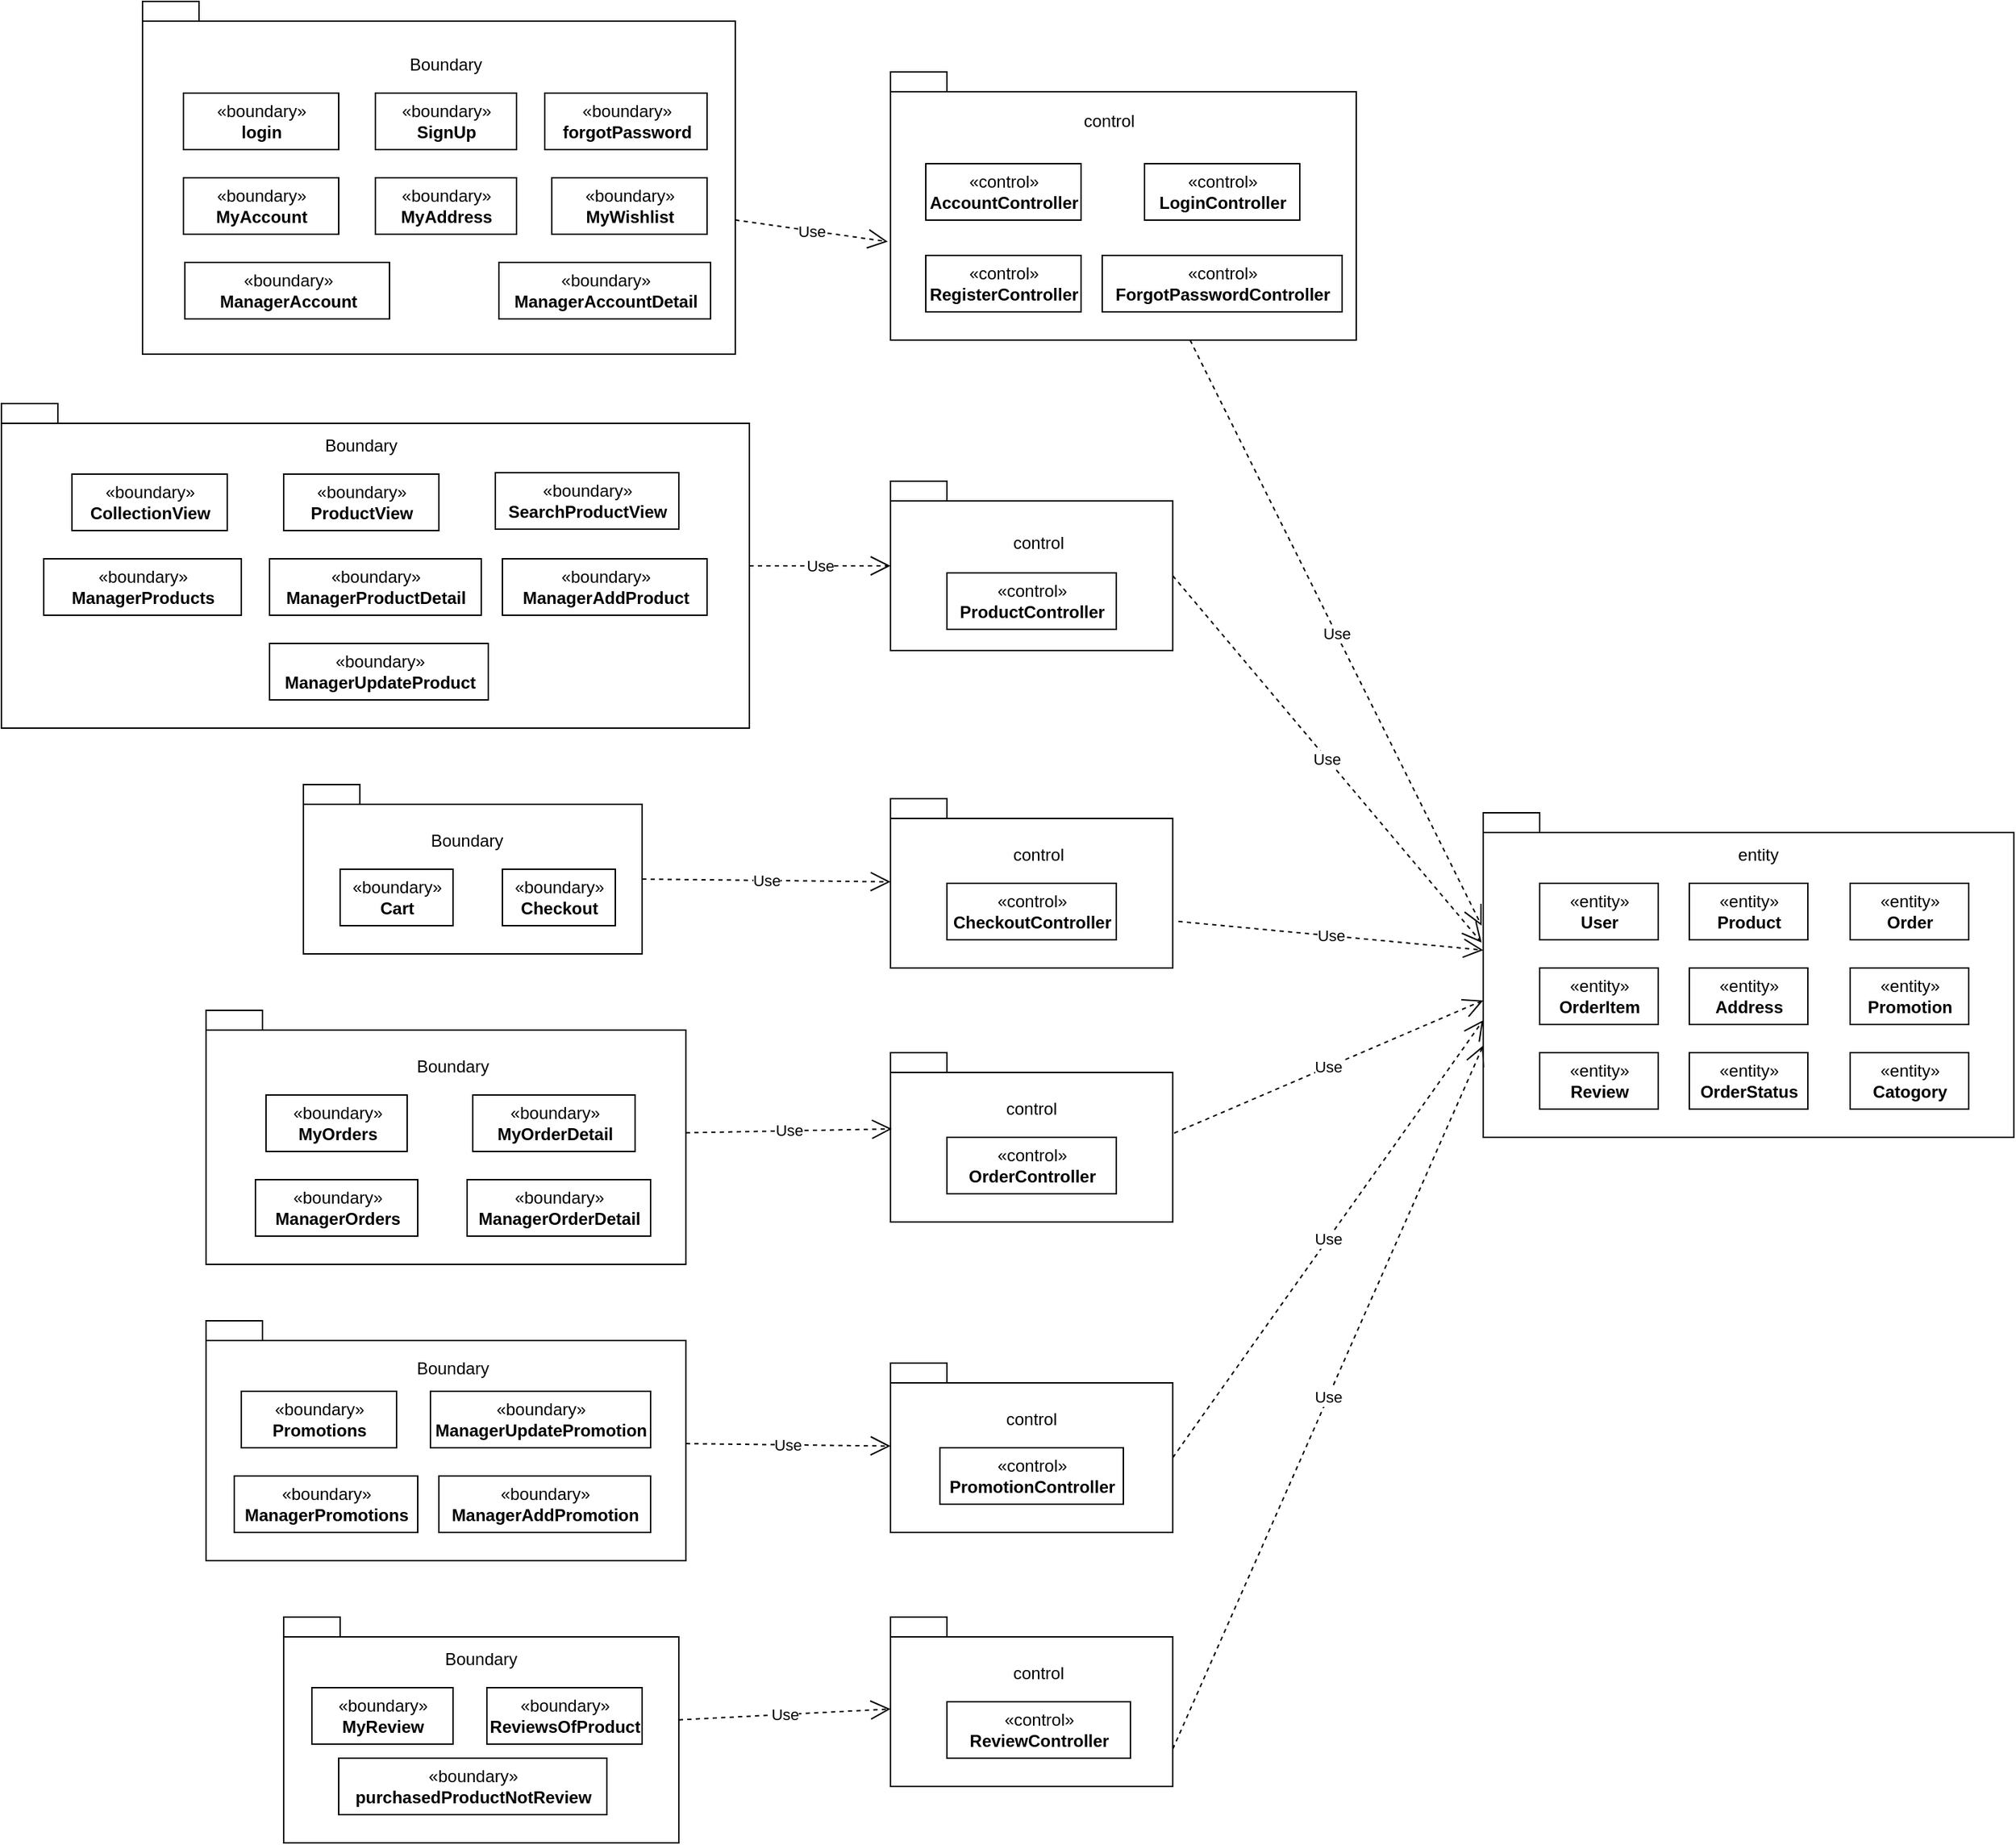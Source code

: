 <mxfile version="14.7.0" type="device"><diagram id="C5RBs43oDa-KdzZeNtuy" name="Page-1"><mxGraphModel dx="1108" dy="425" grid="1" gridSize="10" guides="1" tooltips="1" connect="1" arrows="1" fold="1" page="1" pageScale="1" pageWidth="827" pageHeight="1169" math="0" shadow="0"><root><mxCell id="WIyWlLk6GJQsqaUBKTNV-0"/><mxCell id="WIyWlLk6GJQsqaUBKTNV-1" parent="WIyWlLk6GJQsqaUBKTNV-0"/><mxCell id="Ty8F0p0zDvJwwcr6f1-V-33" value="" style="shape=folder;fontStyle=1;spacingTop=10;tabWidth=40;tabHeight=14;tabPosition=left;html=1;" vertex="1" parent="WIyWlLk6GJQsqaUBKTNV-1"><mxGeometry x="180" y="795" width="420" height="250" as="geometry"/></mxCell><mxCell id="Ty8F0p0zDvJwwcr6f1-V-34" value="«boundary»&lt;br&gt;&lt;b&gt;login&lt;/b&gt;" style="html=1;" vertex="1" parent="WIyWlLk6GJQsqaUBKTNV-1"><mxGeometry x="209" y="860" width="110" height="40" as="geometry"/></mxCell><mxCell id="Ty8F0p0zDvJwwcr6f1-V-35" value="«boundary»&lt;br&gt;&lt;b&gt;SignUp&lt;/b&gt;" style="html=1;" vertex="1" parent="WIyWlLk6GJQsqaUBKTNV-1"><mxGeometry x="345" y="860" width="100" height="40" as="geometry"/></mxCell><mxCell id="Ty8F0p0zDvJwwcr6f1-V-36" value="«boundary»&lt;br&gt;&lt;b&gt;forgotPassword&lt;/b&gt;" style="html=1;" vertex="1" parent="WIyWlLk6GJQsqaUBKTNV-1"><mxGeometry x="465" y="860" width="115" height="40" as="geometry"/></mxCell><mxCell id="Ty8F0p0zDvJwwcr6f1-V-38" value="«boundary»&lt;br&gt;&lt;b&gt;MyAccount&lt;/b&gt;" style="html=1;" vertex="1" parent="WIyWlLk6GJQsqaUBKTNV-1"><mxGeometry x="209" y="920" width="110" height="40" as="geometry"/></mxCell><mxCell id="Ty8F0p0zDvJwwcr6f1-V-40" value="" style="shape=folder;fontStyle=1;spacingTop=10;tabWidth=40;tabHeight=14;tabPosition=left;html=1;" vertex="1" parent="WIyWlLk6GJQsqaUBKTNV-1"><mxGeometry x="710" y="845" width="330" height="190" as="geometry"/></mxCell><mxCell id="Ty8F0p0zDvJwwcr6f1-V-41" value="«control»&lt;br&gt;&lt;b&gt;AccountController&lt;/b&gt;" style="html=1;" vertex="1" parent="WIyWlLk6GJQsqaUBKTNV-1"><mxGeometry x="735" y="910" width="110" height="40" as="geometry"/></mxCell><mxCell id="Ty8F0p0zDvJwwcr6f1-V-42" value="«control»&lt;br&gt;&lt;b&gt;LoginController&lt;/b&gt;" style="html=1;" vertex="1" parent="WIyWlLk6GJQsqaUBKTNV-1"><mxGeometry x="890" y="910" width="110" height="40" as="geometry"/></mxCell><mxCell id="Ty8F0p0zDvJwwcr6f1-V-43" value="«control»&lt;br&gt;&lt;b&gt;RegisterController&lt;/b&gt;" style="html=1;" vertex="1" parent="WIyWlLk6GJQsqaUBKTNV-1"><mxGeometry x="735" y="975" width="110" height="40" as="geometry"/></mxCell><mxCell id="Ty8F0p0zDvJwwcr6f1-V-44" value="«control»&lt;br&gt;&lt;b&gt;ForgotPasswordController&lt;/b&gt;" style="html=1;" vertex="1" parent="WIyWlLk6GJQsqaUBKTNV-1"><mxGeometry x="860" y="975" width="170" height="40" as="geometry"/></mxCell><mxCell id="Ty8F0p0zDvJwwcr6f1-V-45" value="" style="shape=folder;fontStyle=1;spacingTop=10;tabWidth=40;tabHeight=14;tabPosition=left;html=1;" vertex="1" parent="WIyWlLk6GJQsqaUBKTNV-1"><mxGeometry x="80" y="1080" width="530" height="230" as="geometry"/></mxCell><mxCell id="Ty8F0p0zDvJwwcr6f1-V-46" value="" style="shape=folder;fontStyle=1;spacingTop=10;tabWidth=40;tabHeight=14;tabPosition=left;html=1;" vertex="1" parent="WIyWlLk6GJQsqaUBKTNV-1"><mxGeometry x="710" y="1135" width="200" height="120" as="geometry"/></mxCell><mxCell id="Ty8F0p0zDvJwwcr6f1-V-47" value="«boundary»&lt;br&gt;&lt;b&gt;CollectionView&lt;/b&gt;" style="html=1;" vertex="1" parent="WIyWlLk6GJQsqaUBKTNV-1"><mxGeometry x="130" y="1130" width="110" height="40" as="geometry"/></mxCell><mxCell id="Ty8F0p0zDvJwwcr6f1-V-48" value="«boundary»&lt;br&gt;&lt;b&gt;ProductView&lt;/b&gt;" style="html=1;" vertex="1" parent="WIyWlLk6GJQsqaUBKTNV-1"><mxGeometry x="280" y="1130" width="110" height="40" as="geometry"/></mxCell><mxCell id="Ty8F0p0zDvJwwcr6f1-V-49" value="«boundary»&lt;br&gt;&lt;b&gt;SearchProductView&lt;/b&gt;" style="html=1;" vertex="1" parent="WIyWlLk6GJQsqaUBKTNV-1"><mxGeometry x="430" y="1129" width="130" height="40" as="geometry"/></mxCell><mxCell id="Ty8F0p0zDvJwwcr6f1-V-51" value="«boundary»&lt;br&gt;&lt;b&gt;ManagerAccount&lt;/b&gt;" style="html=1;" vertex="1" parent="WIyWlLk6GJQsqaUBKTNV-1"><mxGeometry x="210" y="980" width="145" height="40" as="geometry"/></mxCell><mxCell id="Ty8F0p0zDvJwwcr6f1-V-52" value="«boundary»&lt;br&gt;&lt;b&gt;ManagerAccountDetail&lt;/b&gt;" style="html=1;" vertex="1" parent="WIyWlLk6GJQsqaUBKTNV-1"><mxGeometry x="432.5" y="980" width="150" height="40" as="geometry"/></mxCell><mxCell id="Ty8F0p0zDvJwwcr6f1-V-54" value="«boundary»&lt;br&gt;&lt;b&gt;MyAddress&lt;/b&gt;" style="html=1;" vertex="1" parent="WIyWlLk6GJQsqaUBKTNV-1"><mxGeometry x="345" y="920" width="100" height="40" as="geometry"/></mxCell><mxCell id="Ty8F0p0zDvJwwcr6f1-V-55" value="«boundary»&lt;br&gt;&lt;b&gt;MyWishlist&lt;/b&gt;" style="html=1;" vertex="1" parent="WIyWlLk6GJQsqaUBKTNV-1"><mxGeometry x="470" y="920" width="110" height="40" as="geometry"/></mxCell><mxCell id="Ty8F0p0zDvJwwcr6f1-V-59" value="«boundary»&lt;br&gt;&lt;b&gt;ManagerProducts&lt;/b&gt;" style="html=1;" vertex="1" parent="WIyWlLk6GJQsqaUBKTNV-1"><mxGeometry x="110" y="1190" width="140" height="40" as="geometry"/></mxCell><mxCell id="Ty8F0p0zDvJwwcr6f1-V-60" value="«boundary»&lt;br&gt;&lt;b&gt;ManagerProductDetail&lt;/b&gt;" style="html=1;" vertex="1" parent="WIyWlLk6GJQsqaUBKTNV-1"><mxGeometry x="270" y="1190" width="150" height="40" as="geometry"/></mxCell><mxCell id="Ty8F0p0zDvJwwcr6f1-V-61" value="«boundary»&lt;br&gt;&lt;b&gt;ManagerAddProduct&lt;/b&gt;" style="html=1;" vertex="1" parent="WIyWlLk6GJQsqaUBKTNV-1"><mxGeometry x="435" y="1190" width="145" height="40" as="geometry"/></mxCell><mxCell id="Ty8F0p0zDvJwwcr6f1-V-62" value="" style="shape=folder;fontStyle=1;spacingTop=10;tabWidth=40;tabHeight=14;tabPosition=left;html=1;" vertex="1" parent="WIyWlLk6GJQsqaUBKTNV-1"><mxGeometry x="294" y="1350" width="240" height="120" as="geometry"/></mxCell><mxCell id="Ty8F0p0zDvJwwcr6f1-V-63" value="«boundary»&lt;br&gt;&lt;b&gt;Cart&lt;/b&gt;" style="html=1;" vertex="1" parent="WIyWlLk6GJQsqaUBKTNV-1"><mxGeometry x="320" y="1410" width="80" height="40" as="geometry"/></mxCell><mxCell id="Ty8F0p0zDvJwwcr6f1-V-64" value="«boundary»&lt;br&gt;&lt;b&gt;Checkout&lt;/b&gt;" style="html=1;" vertex="1" parent="WIyWlLk6GJQsqaUBKTNV-1"><mxGeometry x="435" y="1410" width="80" height="40" as="geometry"/></mxCell><mxCell id="Ty8F0p0zDvJwwcr6f1-V-66" value="" style="shape=folder;fontStyle=1;spacingTop=10;tabWidth=40;tabHeight=14;tabPosition=left;html=1;" vertex="1" parent="WIyWlLk6GJQsqaUBKTNV-1"><mxGeometry x="225" y="1510" width="340" height="180" as="geometry"/></mxCell><mxCell id="Ty8F0p0zDvJwwcr6f1-V-71" value="«boundary»&lt;br&gt;&lt;b&gt;MyOrderDetail&lt;/b&gt;" style="html=1;" vertex="1" parent="WIyWlLk6GJQsqaUBKTNV-1"><mxGeometry x="414" y="1570" width="115" height="40" as="geometry"/></mxCell><mxCell id="Ty8F0p0zDvJwwcr6f1-V-72" value="«boundary»&lt;br&gt;&lt;b&gt;MyOrders&lt;/b&gt;" style="html=1;" vertex="1" parent="WIyWlLk6GJQsqaUBKTNV-1"><mxGeometry x="267.5" y="1570" width="100" height="40" as="geometry"/></mxCell><mxCell id="Ty8F0p0zDvJwwcr6f1-V-73" value="«boundary»&lt;br&gt;&lt;b&gt;ManagerOrders&lt;/b&gt;" style="html=1;" vertex="1" parent="WIyWlLk6GJQsqaUBKTNV-1"><mxGeometry x="260" y="1630" width="115" height="40" as="geometry"/></mxCell><mxCell id="Ty8F0p0zDvJwwcr6f1-V-74" value="«boundary»&lt;br&gt;&lt;b&gt;ManagerOrderDetail&lt;/b&gt;" style="html=1;" vertex="1" parent="WIyWlLk6GJQsqaUBKTNV-1"><mxGeometry x="410" y="1630" width="130" height="40" as="geometry"/></mxCell><mxCell id="Ty8F0p0zDvJwwcr6f1-V-75" value="" style="shape=folder;fontStyle=1;spacingTop=10;tabWidth=40;tabHeight=14;tabPosition=left;html=1;" vertex="1" parent="WIyWlLk6GJQsqaUBKTNV-1"><mxGeometry x="225" y="1730" width="340" height="170" as="geometry"/></mxCell><mxCell id="Ty8F0p0zDvJwwcr6f1-V-76" value="«boundary»&lt;br&gt;&lt;b&gt;ManagerPromotions&lt;/b&gt;" style="html=1;" vertex="1" parent="WIyWlLk6GJQsqaUBKTNV-1"><mxGeometry x="245" y="1840" width="130" height="40" as="geometry"/></mxCell><mxCell id="Ty8F0p0zDvJwwcr6f1-V-77" value="«boundary»&lt;br&gt;&lt;b&gt;Promotions&lt;/b&gt;" style="html=1;" vertex="1" parent="WIyWlLk6GJQsqaUBKTNV-1"><mxGeometry x="250" y="1780" width="110" height="40" as="geometry"/></mxCell><mxCell id="Ty8F0p0zDvJwwcr6f1-V-78" value="«boundary»&lt;br&gt;&lt;b&gt;ManagerAddPromotion&lt;/b&gt;" style="html=1;" vertex="1" parent="WIyWlLk6GJQsqaUBKTNV-1"><mxGeometry x="390" y="1840" width="150" height="40" as="geometry"/></mxCell><mxCell id="Ty8F0p0zDvJwwcr6f1-V-79" value="«control»&lt;br&gt;&lt;b&gt;ProductController&lt;/b&gt;" style="html=1;" vertex="1" parent="WIyWlLk6GJQsqaUBKTNV-1"><mxGeometry x="750" y="1200" width="120" height="40" as="geometry"/></mxCell><mxCell id="Ty8F0p0zDvJwwcr6f1-V-80" value="" style="shape=folder;fontStyle=1;spacingTop=10;tabWidth=40;tabHeight=14;tabPosition=left;html=1;" vertex="1" parent="WIyWlLk6GJQsqaUBKTNV-1"><mxGeometry x="710" y="1360" width="200" height="120" as="geometry"/></mxCell><mxCell id="Ty8F0p0zDvJwwcr6f1-V-81" value="«control»&lt;br&gt;&lt;b&gt;CheckoutController&lt;/b&gt;" style="html=1;" vertex="1" parent="WIyWlLk6GJQsqaUBKTNV-1"><mxGeometry x="750" y="1420" width="120" height="40" as="geometry"/></mxCell><mxCell id="Ty8F0p0zDvJwwcr6f1-V-82" value="" style="shape=folder;fontStyle=1;spacingTop=10;tabWidth=40;tabHeight=14;tabPosition=left;html=1;" vertex="1" parent="WIyWlLk6GJQsqaUBKTNV-1"><mxGeometry x="280" y="1940" width="280" height="160" as="geometry"/></mxCell><mxCell id="Ty8F0p0zDvJwwcr6f1-V-84" value="«boundary»&lt;br&gt;&lt;b&gt;ManagerUpdatePromotion&lt;/b&gt;" style="html=1;" vertex="1" parent="WIyWlLk6GJQsqaUBKTNV-1"><mxGeometry x="384" y="1780" width="156" height="40" as="geometry"/></mxCell><mxCell id="Ty8F0p0zDvJwwcr6f1-V-87" value="«boundary»&lt;br&gt;&lt;b&gt;MyReview&lt;/b&gt;" style="html=1;" vertex="1" parent="WIyWlLk6GJQsqaUBKTNV-1"><mxGeometry x="300" y="1990" width="100" height="40" as="geometry"/></mxCell><mxCell id="Ty8F0p0zDvJwwcr6f1-V-88" value="«boundary»&lt;br&gt;&lt;b&gt;ReviewsOfProduct&lt;/b&gt;" style="html=1;" vertex="1" parent="WIyWlLk6GJQsqaUBKTNV-1"><mxGeometry x="424" y="1990" width="110" height="40" as="geometry"/></mxCell><mxCell id="Ty8F0p0zDvJwwcr6f1-V-89" value="«boundary»&lt;br&gt;&lt;b&gt;ManagerUpdateProduct&lt;/b&gt;" style="html=1;" vertex="1" parent="WIyWlLk6GJQsqaUBKTNV-1"><mxGeometry x="270" y="1250" width="155" height="40" as="geometry"/></mxCell><mxCell id="Ty8F0p0zDvJwwcr6f1-V-90" value="" style="shape=folder;fontStyle=1;spacingTop=10;tabWidth=40;tabHeight=14;tabPosition=left;html=1;" vertex="1" parent="WIyWlLk6GJQsqaUBKTNV-1"><mxGeometry x="710" y="1540" width="200" height="120" as="geometry"/></mxCell><mxCell id="Ty8F0p0zDvJwwcr6f1-V-91" value="«control»&lt;br&gt;&lt;b&gt;OrderController&lt;/b&gt;" style="html=1;" vertex="1" parent="WIyWlLk6GJQsqaUBKTNV-1"><mxGeometry x="750" y="1600" width="120" height="40" as="geometry"/></mxCell><mxCell id="Ty8F0p0zDvJwwcr6f1-V-92" value="" style="shape=folder;fontStyle=1;spacingTop=10;tabWidth=40;tabHeight=14;tabPosition=left;html=1;" vertex="1" parent="WIyWlLk6GJQsqaUBKTNV-1"><mxGeometry x="710" y="1760" width="200" height="120" as="geometry"/></mxCell><mxCell id="Ty8F0p0zDvJwwcr6f1-V-94" value="«control»&lt;br&gt;&lt;b&gt;PromotionController&lt;/b&gt;" style="html=1;" vertex="1" parent="WIyWlLk6GJQsqaUBKTNV-1"><mxGeometry x="745" y="1820" width="130" height="40" as="geometry"/></mxCell><mxCell id="Ty8F0p0zDvJwwcr6f1-V-95" value="" style="shape=folder;fontStyle=1;spacingTop=10;tabWidth=40;tabHeight=14;tabPosition=left;html=1;" vertex="1" parent="WIyWlLk6GJQsqaUBKTNV-1"><mxGeometry x="710" y="1940" width="200" height="120" as="geometry"/></mxCell><mxCell id="Ty8F0p0zDvJwwcr6f1-V-96" value="«control»&lt;br&gt;&lt;b&gt;ReviewController&lt;/b&gt;" style="html=1;" vertex="1" parent="WIyWlLk6GJQsqaUBKTNV-1"><mxGeometry x="750" y="2000" width="130" height="40" as="geometry"/></mxCell><mxCell id="Ty8F0p0zDvJwwcr6f1-V-97" value="«boundary»&lt;br&gt;&lt;b&gt;purchasedProductNotReview&lt;/b&gt;" style="html=1;" vertex="1" parent="WIyWlLk6GJQsqaUBKTNV-1"><mxGeometry x="319" y="2040" width="190" height="40" as="geometry"/></mxCell><mxCell id="Ty8F0p0zDvJwwcr6f1-V-98" value="&#10;&#10;&lt;span style=&quot;color: rgb(0, 0, 0); font-family: helvetica; font-size: 12px; font-style: normal; font-weight: 400; letter-spacing: normal; text-align: center; text-indent: 0px; text-transform: none; word-spacing: 0px; background-color: rgb(248, 249, 250); display: inline; float: none;&quot;&gt;control&lt;/span&gt;&#10;&#10;" style="shape=folder;fontStyle=1;spacingTop=10;tabWidth=40;tabHeight=14;tabPosition=left;html=1;" vertex="1" parent="WIyWlLk6GJQsqaUBKTNV-1"><mxGeometry x="1130" y="1370" width="376" height="230" as="geometry"/></mxCell><mxCell id="Ty8F0p0zDvJwwcr6f1-V-99" value="«entity»&lt;br&gt;&lt;b&gt;User&lt;/b&gt;" style="html=1;" vertex="1" parent="WIyWlLk6GJQsqaUBKTNV-1"><mxGeometry x="1170" y="1420" width="84" height="40" as="geometry"/></mxCell><mxCell id="Ty8F0p0zDvJwwcr6f1-V-100" value="«entity»&lt;br&gt;&lt;b&gt;Product&lt;/b&gt;" style="html=1;" vertex="1" parent="WIyWlLk6GJQsqaUBKTNV-1"><mxGeometry x="1276" y="1420" width="84" height="40" as="geometry"/></mxCell><mxCell id="Ty8F0p0zDvJwwcr6f1-V-101" value="«entity»&lt;br&gt;&lt;b&gt;Order&lt;/b&gt;" style="html=1;" vertex="1" parent="WIyWlLk6GJQsqaUBKTNV-1"><mxGeometry x="1390" y="1420" width="84" height="40" as="geometry"/></mxCell><mxCell id="Ty8F0p0zDvJwwcr6f1-V-102" value="«entity»&lt;br&gt;&lt;b&gt;OrderItem&lt;/b&gt;" style="html=1;" vertex="1" parent="WIyWlLk6GJQsqaUBKTNV-1"><mxGeometry x="1170" y="1480" width="84" height="40" as="geometry"/></mxCell><mxCell id="Ty8F0p0zDvJwwcr6f1-V-103" value="«entity»&lt;br&gt;&lt;b&gt;Address&lt;/b&gt;" style="html=1;" vertex="1" parent="WIyWlLk6GJQsqaUBKTNV-1"><mxGeometry x="1276" y="1480" width="84" height="40" as="geometry"/></mxCell><mxCell id="Ty8F0p0zDvJwwcr6f1-V-104" value="«entity»&lt;br&gt;&lt;b&gt;Promotion&lt;/b&gt;" style="html=1;" vertex="1" parent="WIyWlLk6GJQsqaUBKTNV-1"><mxGeometry x="1390" y="1480" width="84" height="40" as="geometry"/></mxCell><mxCell id="Ty8F0p0zDvJwwcr6f1-V-105" value="«entity»&lt;br&gt;&lt;b&gt;Review&lt;/b&gt;" style="html=1;" vertex="1" parent="WIyWlLk6GJQsqaUBKTNV-1"><mxGeometry x="1170" y="1540" width="84" height="40" as="geometry"/></mxCell><mxCell id="Ty8F0p0zDvJwwcr6f1-V-106" value="«entity»&lt;br&gt;&lt;b&gt;OrderStatus&lt;/b&gt;" style="html=1;" vertex="1" parent="WIyWlLk6GJQsqaUBKTNV-1"><mxGeometry x="1276" y="1540" width="84" height="40" as="geometry"/></mxCell><mxCell id="Ty8F0p0zDvJwwcr6f1-V-107" value="«entity»&lt;br&gt;&lt;b&gt;Catogory&lt;/b&gt;" style="html=1;" vertex="1" parent="WIyWlLk6GJQsqaUBKTNV-1"><mxGeometry x="1390" y="1540" width="84" height="40" as="geometry"/></mxCell><mxCell id="Ty8F0p0zDvJwwcr6f1-V-108" value="Boundary" style="text;html=1;strokeColor=none;fillColor=none;align=center;verticalAlign=middle;whiteSpace=wrap;rounded=0;" vertex="1" parent="WIyWlLk6GJQsqaUBKTNV-1"><mxGeometry x="360" y="830" width="70" height="20" as="geometry"/></mxCell><mxCell id="Ty8F0p0zDvJwwcr6f1-V-109" value="Boundary" style="text;html=1;strokeColor=none;fillColor=none;align=center;verticalAlign=middle;whiteSpace=wrap;rounded=0;" vertex="1" parent="WIyWlLk6GJQsqaUBKTNV-1"><mxGeometry x="300" y="1100" width="70" height="20" as="geometry"/></mxCell><mxCell id="Ty8F0p0zDvJwwcr6f1-V-110" value="Boundary" style="text;html=1;strokeColor=none;fillColor=none;align=center;verticalAlign=middle;whiteSpace=wrap;rounded=0;" vertex="1" parent="WIyWlLk6GJQsqaUBKTNV-1"><mxGeometry x="375" y="1380" width="70" height="20" as="geometry"/></mxCell><mxCell id="Ty8F0p0zDvJwwcr6f1-V-111" value="Boundary" style="text;html=1;strokeColor=none;fillColor=none;align=center;verticalAlign=middle;whiteSpace=wrap;rounded=0;" vertex="1" parent="WIyWlLk6GJQsqaUBKTNV-1"><mxGeometry x="365" y="1540" width="70" height="20" as="geometry"/></mxCell><mxCell id="Ty8F0p0zDvJwwcr6f1-V-112" value="Boundary" style="text;html=1;strokeColor=none;fillColor=none;align=center;verticalAlign=middle;whiteSpace=wrap;rounded=0;" vertex="1" parent="WIyWlLk6GJQsqaUBKTNV-1"><mxGeometry x="365" y="1754" width="70" height="20" as="geometry"/></mxCell><mxCell id="Ty8F0p0zDvJwwcr6f1-V-113" value="Boundary" style="text;html=1;strokeColor=none;fillColor=none;align=center;verticalAlign=middle;whiteSpace=wrap;rounded=0;" vertex="1" parent="WIyWlLk6GJQsqaUBKTNV-1"><mxGeometry x="385" y="1960" width="70" height="20" as="geometry"/></mxCell><mxCell id="Ty8F0p0zDvJwwcr6f1-V-114" value="control" style="text;html=1;strokeColor=none;fillColor=none;align=center;verticalAlign=middle;whiteSpace=wrap;rounded=0;" vertex="1" parent="WIyWlLk6GJQsqaUBKTNV-1"><mxGeometry x="830" y="870" width="70" height="20" as="geometry"/></mxCell><mxCell id="Ty8F0p0zDvJwwcr6f1-V-115" value="control" style="text;html=1;strokeColor=none;fillColor=none;align=center;verticalAlign=middle;whiteSpace=wrap;rounded=0;" vertex="1" parent="WIyWlLk6GJQsqaUBKTNV-1"><mxGeometry x="780" y="1169" width="70" height="20" as="geometry"/></mxCell><mxCell id="Ty8F0p0zDvJwwcr6f1-V-116" value="control" style="text;html=1;strokeColor=none;fillColor=none;align=center;verticalAlign=middle;whiteSpace=wrap;rounded=0;" vertex="1" parent="WIyWlLk6GJQsqaUBKTNV-1"><mxGeometry x="780" y="1390" width="70" height="20" as="geometry"/></mxCell><mxCell id="Ty8F0p0zDvJwwcr6f1-V-117" value="control" style="text;html=1;strokeColor=none;fillColor=none;align=center;verticalAlign=middle;whiteSpace=wrap;rounded=0;" vertex="1" parent="WIyWlLk6GJQsqaUBKTNV-1"><mxGeometry x="775" y="1570" width="70" height="20" as="geometry"/></mxCell><mxCell id="Ty8F0p0zDvJwwcr6f1-V-118" value="control" style="text;html=1;strokeColor=none;fillColor=none;align=center;verticalAlign=middle;whiteSpace=wrap;rounded=0;" vertex="1" parent="WIyWlLk6GJQsqaUBKTNV-1"><mxGeometry x="775" y="1790" width="70" height="20" as="geometry"/></mxCell><mxCell id="Ty8F0p0zDvJwwcr6f1-V-119" value="control" style="text;html=1;strokeColor=none;fillColor=none;align=center;verticalAlign=middle;whiteSpace=wrap;rounded=0;" vertex="1" parent="WIyWlLk6GJQsqaUBKTNV-1"><mxGeometry x="780" y="1970" width="70" height="20" as="geometry"/></mxCell><mxCell id="Ty8F0p0zDvJwwcr6f1-V-120" value="entity" style="text;html=1;strokeColor=none;fillColor=none;align=center;verticalAlign=middle;whiteSpace=wrap;rounded=0;" vertex="1" parent="WIyWlLk6GJQsqaUBKTNV-1"><mxGeometry x="1290" y="1390" width="70" height="20" as="geometry"/></mxCell><mxCell id="Ty8F0p0zDvJwwcr6f1-V-121" value="Use" style="endArrow=open;endSize=12;dashed=1;html=1;entryX=-0.006;entryY=0.633;entryDx=0;entryDy=0;entryPerimeter=0;" edge="1" parent="WIyWlLk6GJQsqaUBKTNV-1" source="Ty8F0p0zDvJwwcr6f1-V-33" target="Ty8F0p0zDvJwwcr6f1-V-40"><mxGeometry width="160" relative="1" as="geometry"><mxPoint x="510" y="1000" as="sourcePoint"/><mxPoint x="670" y="1000" as="targetPoint"/></mxGeometry></mxCell><mxCell id="Ty8F0p0zDvJwwcr6f1-V-122" value="Use" style="endArrow=open;endSize=12;dashed=1;html=1;" edge="1" parent="WIyWlLk6GJQsqaUBKTNV-1" source="Ty8F0p0zDvJwwcr6f1-V-45" target="Ty8F0p0zDvJwwcr6f1-V-46"><mxGeometry width="160" relative="1" as="geometry"><mxPoint x="570" y="1090" as="sourcePoint"/><mxPoint x="730" y="1090" as="targetPoint"/></mxGeometry></mxCell><mxCell id="Ty8F0p0zDvJwwcr6f1-V-123" value="Use" style="endArrow=open;endSize=12;dashed=1;html=1;exitX=0;exitY=0;exitDx=240;exitDy=67;exitPerimeter=0;" edge="1" parent="WIyWlLk6GJQsqaUBKTNV-1" source="Ty8F0p0zDvJwwcr6f1-V-62" target="Ty8F0p0zDvJwwcr6f1-V-80"><mxGeometry width="160" relative="1" as="geometry"><mxPoint x="570" y="1290" as="sourcePoint"/><mxPoint x="640" y="1430" as="targetPoint"/></mxGeometry></mxCell><mxCell id="Ty8F0p0zDvJwwcr6f1-V-125" value="Use" style="endArrow=open;endSize=12;dashed=1;html=1;entryX=0.005;entryY=0.45;entryDx=0;entryDy=0;entryPerimeter=0;" edge="1" parent="WIyWlLk6GJQsqaUBKTNV-1" source="Ty8F0p0zDvJwwcr6f1-V-66" target="Ty8F0p0zDvJwwcr6f1-V-90"><mxGeometry width="160" relative="1" as="geometry"><mxPoint x="570" y="1590" as="sourcePoint"/><mxPoint x="680" y="1590" as="targetPoint"/></mxGeometry></mxCell><mxCell id="Ty8F0p0zDvJwwcr6f1-V-126" value="Use" style="endArrow=open;endSize=12;dashed=1;html=1;" edge="1" parent="WIyWlLk6GJQsqaUBKTNV-1" source="Ty8F0p0zDvJwwcr6f1-V-75" target="Ty8F0p0zDvJwwcr6f1-V-92"><mxGeometry width="160" relative="1" as="geometry"><mxPoint x="570" y="1790" as="sourcePoint"/><mxPoint x="660" y="1790" as="targetPoint"/></mxGeometry></mxCell><mxCell id="Ty8F0p0zDvJwwcr6f1-V-127" value="Use" style="endArrow=open;endSize=12;dashed=1;html=1;" edge="1" parent="WIyWlLk6GJQsqaUBKTNV-1" source="Ty8F0p0zDvJwwcr6f1-V-82" target="Ty8F0p0zDvJwwcr6f1-V-95"><mxGeometry width="160" relative="1" as="geometry"><mxPoint x="570" y="2090" as="sourcePoint"/><mxPoint x="730" y="2090" as="targetPoint"/></mxGeometry></mxCell><mxCell id="Ty8F0p0zDvJwwcr6f1-V-128" value="Use" style="endArrow=open;endSize=12;dashed=1;html=1;entryX=-0.003;entryY=0.4;entryDx=0;entryDy=0;entryPerimeter=0;exitX=0;exitY=0;exitDx=200;exitDy=67;exitPerimeter=0;" edge="1" parent="WIyWlLk6GJQsqaUBKTNV-1" source="Ty8F0p0zDvJwwcr6f1-V-46" target="Ty8F0p0zDvJwwcr6f1-V-98"><mxGeometry width="160" relative="1" as="geometry"><mxPoint x="620" y="1205" as="sourcePoint"/><mxPoint x="720" y="1205" as="targetPoint"/></mxGeometry></mxCell><mxCell id="Ty8F0p0zDvJwwcr6f1-V-129" value="Use" style="endArrow=open;endSize=12;dashed=1;html=1;exitX=1.02;exitY=0.725;exitDx=0;exitDy=0;exitPerimeter=0;" edge="1" parent="WIyWlLk6GJQsqaUBKTNV-1" source="Ty8F0p0zDvJwwcr6f1-V-80" target="Ty8F0p0zDvJwwcr6f1-V-98"><mxGeometry width="160" relative="1" as="geometry"><mxPoint x="610" y="1390" as="sourcePoint"/><mxPoint x="770" y="1390" as="targetPoint"/></mxGeometry></mxCell><mxCell id="Ty8F0p0zDvJwwcr6f1-V-130" value="Use" style="endArrow=open;endSize=12;dashed=1;html=1;exitX=1.005;exitY=0.475;exitDx=0;exitDy=0;exitPerimeter=0;entryX=0;entryY=0.578;entryDx=0;entryDy=0;entryPerimeter=0;" edge="1" parent="WIyWlLk6GJQsqaUBKTNV-1" source="Ty8F0p0zDvJwwcr6f1-V-90" target="Ty8F0p0zDvJwwcr6f1-V-98"><mxGeometry width="160" relative="1" as="geometry"><mxPoint x="610" y="1490" as="sourcePoint"/><mxPoint x="770" y="1490" as="targetPoint"/></mxGeometry></mxCell><mxCell id="Ty8F0p0zDvJwwcr6f1-V-131" value="Use" style="endArrow=open;endSize=12;dashed=1;html=1;exitX=0;exitY=0;exitDx=200;exitDy=67;exitPerimeter=0;entryX=0;entryY=0.639;entryDx=0;entryDy=0;entryPerimeter=0;" edge="1" parent="WIyWlLk6GJQsqaUBKTNV-1" source="Ty8F0p0zDvJwwcr6f1-V-92" target="Ty8F0p0zDvJwwcr6f1-V-98"><mxGeometry width="160" relative="1" as="geometry"><mxPoint x="610" y="1690" as="sourcePoint"/><mxPoint x="770" y="1690" as="targetPoint"/></mxGeometry></mxCell><mxCell id="Ty8F0p0zDvJwwcr6f1-V-132" value="Use" style="endArrow=open;endSize=12;dashed=1;html=1;entryX=0;entryY=0.717;entryDx=0;entryDy=0;entryPerimeter=0;exitX=0;exitY=0;exitDx=200;exitDy=93.5;exitPerimeter=0;" edge="1" parent="WIyWlLk6GJQsqaUBKTNV-1" source="Ty8F0p0zDvJwwcr6f1-V-95" target="Ty8F0p0zDvJwwcr6f1-V-98"><mxGeometry width="160" relative="1" as="geometry"><mxPoint x="610" y="1890" as="sourcePoint"/><mxPoint x="770" y="1890" as="targetPoint"/></mxGeometry></mxCell><mxCell id="Ty8F0p0zDvJwwcr6f1-V-133" value="Use" style="endArrow=open;endSize=12;dashed=1;html=1;entryX=-0.003;entryY=0.348;entryDx=0;entryDy=0;entryPerimeter=0;" edge="1" parent="WIyWlLk6GJQsqaUBKTNV-1" source="Ty8F0p0zDvJwwcr6f1-V-40" target="Ty8F0p0zDvJwwcr6f1-V-98"><mxGeometry width="160" relative="1" as="geometry"><mxPoint x="920" y="1212" as="sourcePoint"/><mxPoint x="1110" y="1390" as="targetPoint"/></mxGeometry></mxCell></root></mxGraphModel></diagram></mxfile>